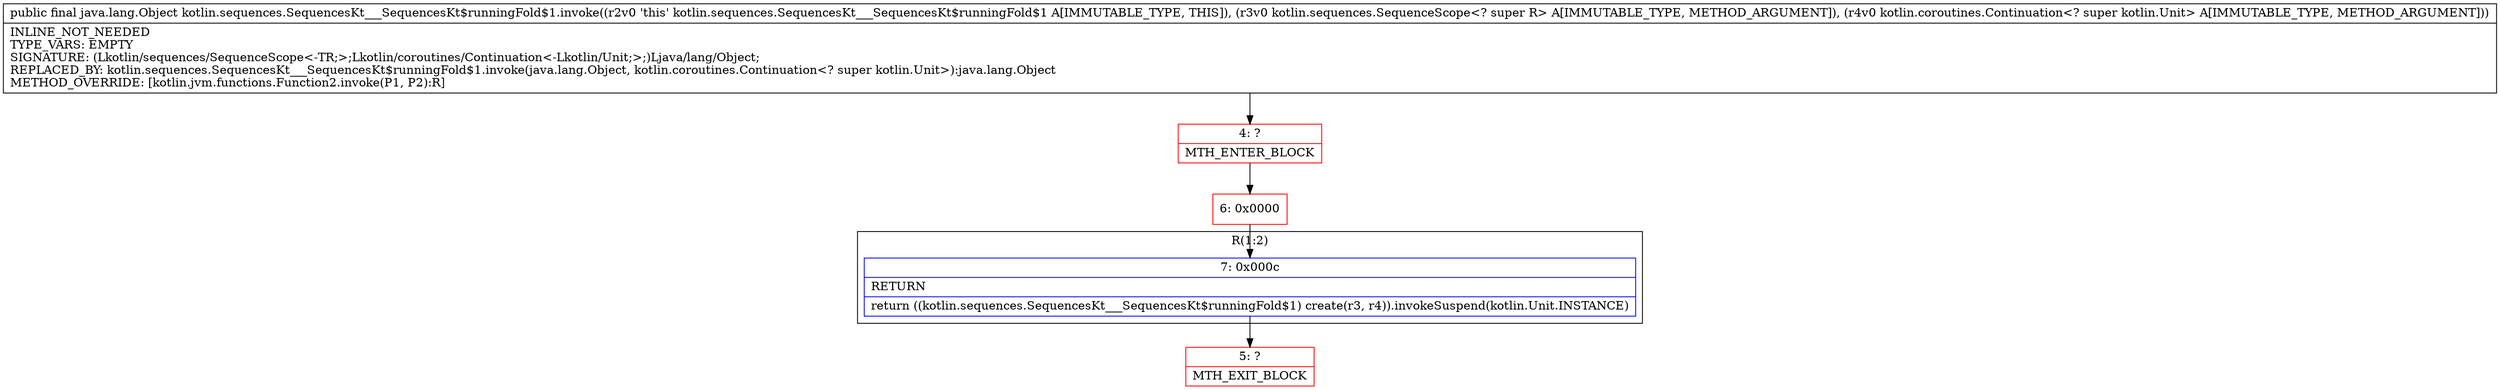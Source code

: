 digraph "CFG forkotlin.sequences.SequencesKt___SequencesKt$runningFold$1.invoke(Lkotlin\/sequences\/SequenceScope;Lkotlin\/coroutines\/Continuation;)Ljava\/lang\/Object;" {
subgraph cluster_Region_1706031066 {
label = "R(1:2)";
node [shape=record,color=blue];
Node_7 [shape=record,label="{7\:\ 0x000c|RETURN\l|return ((kotlin.sequences.SequencesKt___SequencesKt$runningFold$1) create(r3, r4)).invokeSuspend(kotlin.Unit.INSTANCE)\l}"];
}
Node_4 [shape=record,color=red,label="{4\:\ ?|MTH_ENTER_BLOCK\l}"];
Node_6 [shape=record,color=red,label="{6\:\ 0x0000}"];
Node_5 [shape=record,color=red,label="{5\:\ ?|MTH_EXIT_BLOCK\l}"];
MethodNode[shape=record,label="{public final java.lang.Object kotlin.sequences.SequencesKt___SequencesKt$runningFold$1.invoke((r2v0 'this' kotlin.sequences.SequencesKt___SequencesKt$runningFold$1 A[IMMUTABLE_TYPE, THIS]), (r3v0 kotlin.sequences.SequenceScope\<? super R\> A[IMMUTABLE_TYPE, METHOD_ARGUMENT]), (r4v0 kotlin.coroutines.Continuation\<? super kotlin.Unit\> A[IMMUTABLE_TYPE, METHOD_ARGUMENT]))  | INLINE_NOT_NEEDED\lTYPE_VARS: EMPTY\lSIGNATURE: (Lkotlin\/sequences\/SequenceScope\<\-TR;\>;Lkotlin\/coroutines\/Continuation\<\-Lkotlin\/Unit;\>;)Ljava\/lang\/Object;\lREPLACED_BY: kotlin.sequences.SequencesKt___SequencesKt$runningFold$1.invoke(java.lang.Object, kotlin.coroutines.Continuation\<? super kotlin.Unit\>):java.lang.Object\lMETHOD_OVERRIDE: [kotlin.jvm.functions.Function2.invoke(P1, P2):R]\l}"];
MethodNode -> Node_4;Node_7 -> Node_5;
Node_4 -> Node_6;
Node_6 -> Node_7;
}

